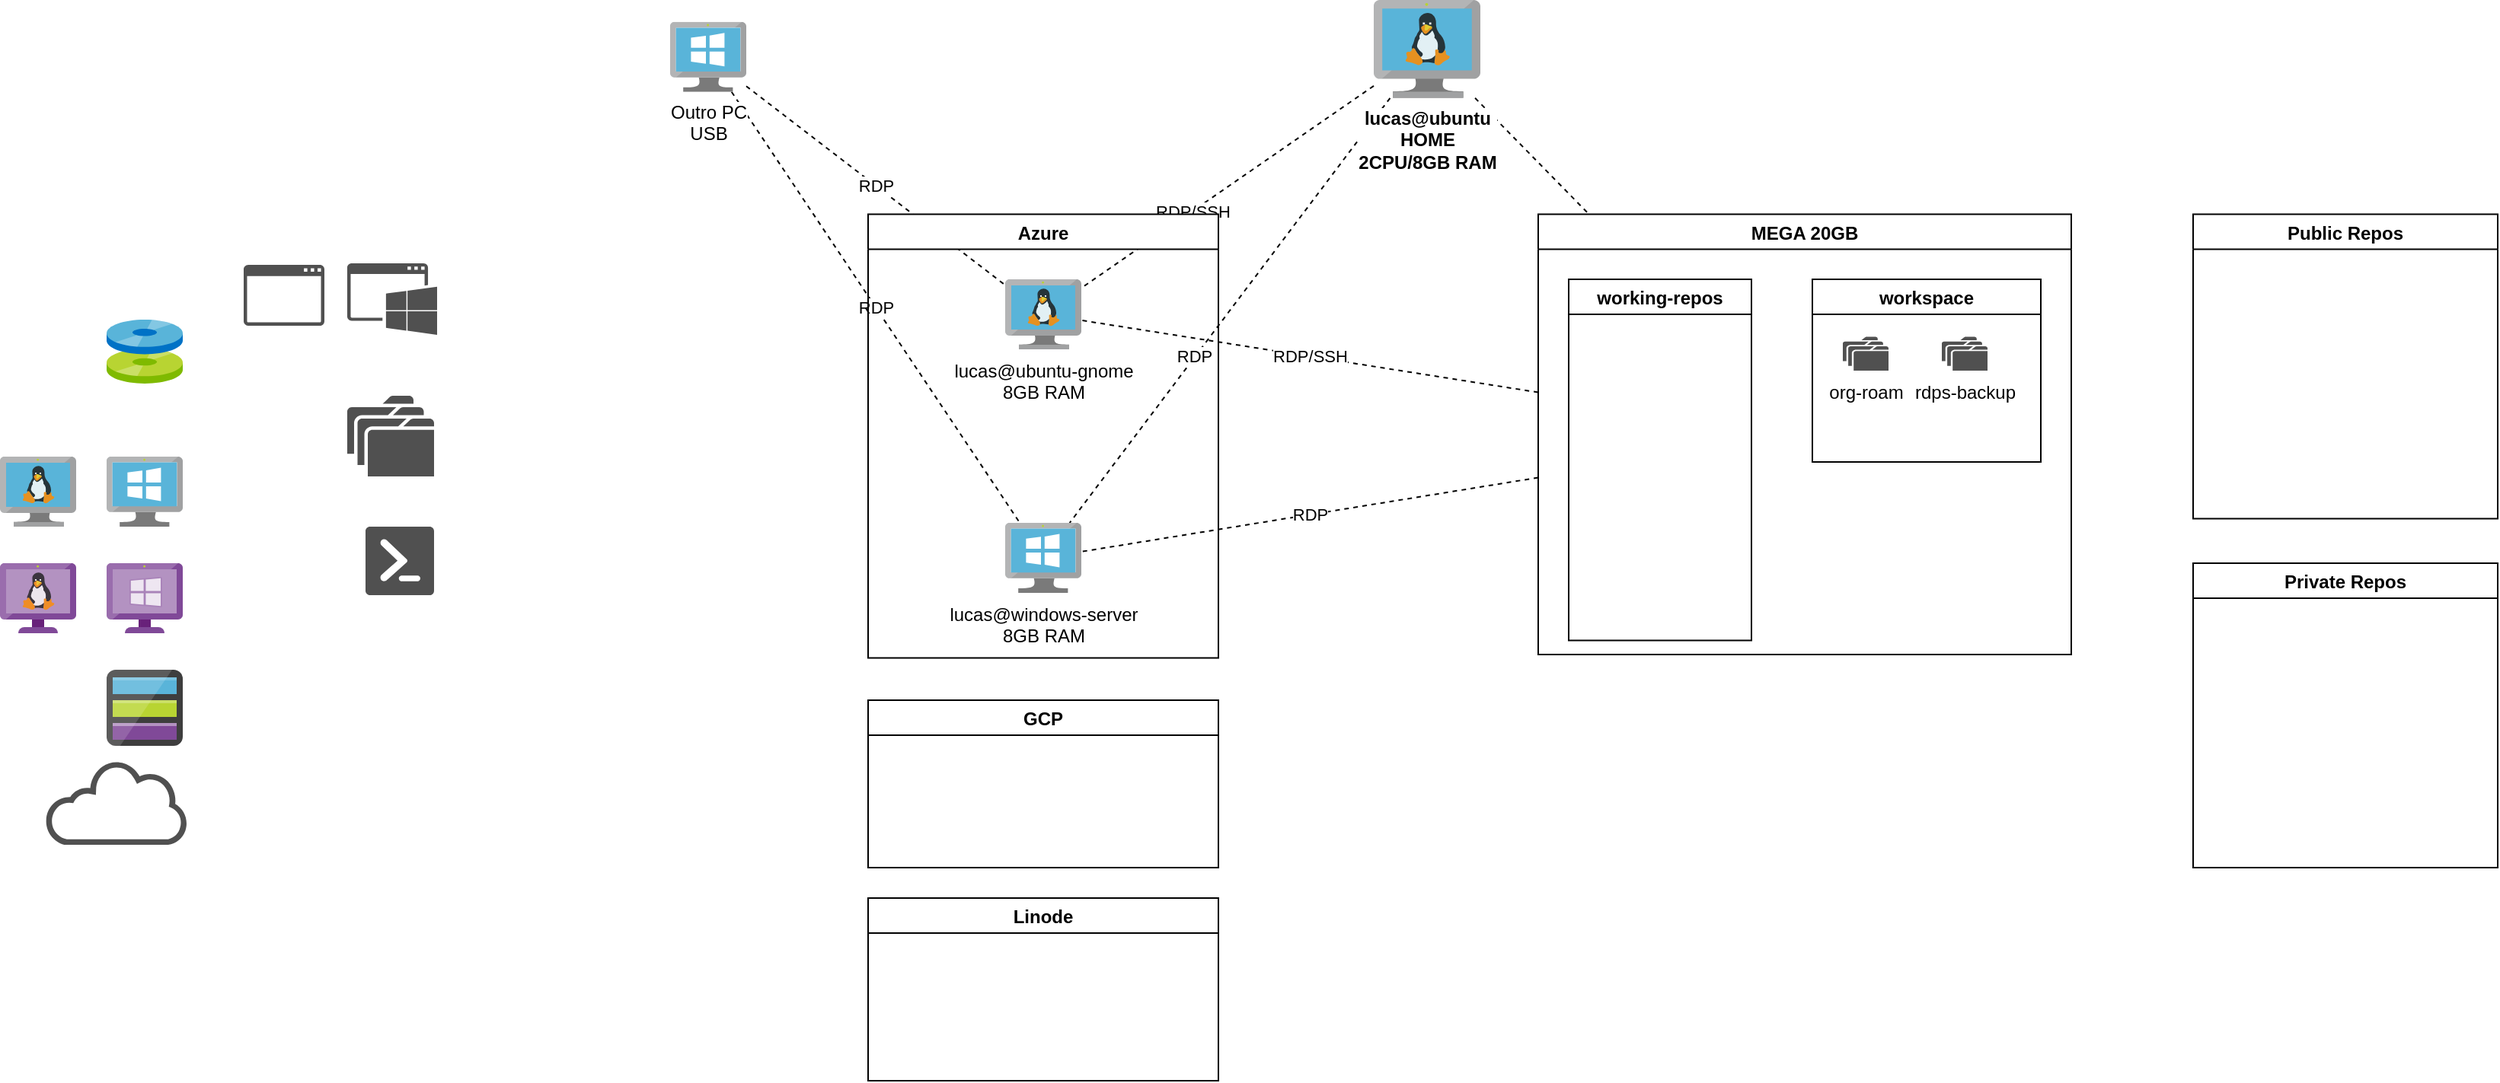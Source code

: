 <mxfile version="14.9.3" type="github" pages="2">
  <diagram id="l8hXMBHkgcEJcSW0mbfh" name="v1.0">
    <mxGraphModel dx="2002" dy="424" grid="1" gridSize="10" guides="1" tooltips="1" connect="1" arrows="1" fold="1" page="1" pageScale="1" pageWidth="1169" pageHeight="827" math="0" shadow="0">
      <root>
        <mxCell id="0" />
        <mxCell id="1" parent="0" />
        <mxCell id="jWXeErdlhxq0BJPQzC9v-9" value="" style="aspect=fixed;html=1;points=[];align=center;image;fontSize=12;image=img/lib/mscae/Discs.svg;" parent="1" vertex="1">
          <mxGeometry x="60" y="430" width="50" height="42" as="geometry" />
        </mxCell>
        <mxCell id="jWXeErdlhxq0BJPQzC9v-10" value="" style="aspect=fixed;html=1;points=[];align=center;image;fontSize=12;image=img/lib/mscae/VM_Linux.svg;" parent="1" vertex="1">
          <mxGeometry x="-10" y="520" width="50" height="46" as="geometry" />
        </mxCell>
        <mxCell id="jWXeErdlhxq0BJPQzC9v-11" value="" style="aspect=fixed;html=1;points=[];align=center;image;fontSize=12;image=img/lib/mscae/VirtualMachineWindows.svg;" parent="1" vertex="1">
          <mxGeometry x="60" y="520" width="50" height="46" as="geometry" />
        </mxCell>
        <mxCell id="jWXeErdlhxq0BJPQzC9v-13" value="" style="aspect=fixed;html=1;points=[];align=center;image;fontSize=12;image=img/lib/mscae/VM_Windows_Non_Azure.svg;" parent="1" vertex="1">
          <mxGeometry x="60" y="590" width="50" height="46" as="geometry" />
        </mxCell>
        <mxCell id="jWXeErdlhxq0BJPQzC9v-14" value="" style="aspect=fixed;html=1;points=[];align=center;image;fontSize=12;image=img/lib/mscae/VM_Linux_Non_Azure.svg;" parent="1" vertex="1">
          <mxGeometry x="-10" y="590" width="50" height="46" as="geometry" />
        </mxCell>
        <mxCell id="jWXeErdlhxq0BJPQzC9v-15" value="" style="aspect=fixed;html=1;points=[];align=center;image;fontSize=12;image=img/lib/mscae/General_Storage.svg;" parent="1" vertex="1">
          <mxGeometry x="60" y="660" width="50" height="50" as="geometry" />
        </mxCell>
        <mxCell id="jWXeErdlhxq0BJPQzC9v-16" value="" style="pointerEvents=1;shadow=0;dashed=0;html=1;strokeColor=none;fillColor=#505050;labelPosition=center;verticalLabelPosition=bottom;outlineConnect=0;verticalAlign=top;align=center;shape=mxgraph.office.clouds.cloud;" parent="1" vertex="1">
          <mxGeometry x="20" y="720" width="94" height="55" as="geometry" />
        </mxCell>
        <mxCell id="jWXeErdlhxq0BJPQzC9v-17" value="" style="pointerEvents=1;shadow=0;dashed=0;html=1;strokeColor=none;fillColor=#505050;labelPosition=center;verticalLabelPosition=bottom;verticalAlign=top;outlineConnect=0;align=center;shape=mxgraph.office.concepts.folders;" parent="1" vertex="1">
          <mxGeometry x="218" y="480" width="57" height="53" as="geometry" />
        </mxCell>
        <mxCell id="jWXeErdlhxq0BJPQzC9v-18" value="" style="pointerEvents=1;shadow=0;dashed=0;html=1;strokeColor=none;fillColor=#505050;labelPosition=center;verticalLabelPosition=bottom;verticalAlign=top;outlineConnect=0;align=center;shape=mxgraph.office.concepts.powershell;" parent="1" vertex="1">
          <mxGeometry x="230" y="566" width="45" height="45" as="geometry" />
        </mxCell>
        <mxCell id="jWXeErdlhxq0BJPQzC9v-24" style="rounded=0;orthogonalLoop=1;jettySize=auto;html=1;dashed=1;endArrow=none;endFill=0;" parent="1" source="jWXeErdlhxq0BJPQzC9v-19" target="jWXeErdlhxq0BJPQzC9v-52" edge="1">
          <mxGeometry relative="1" as="geometry" />
        </mxCell>
        <mxCell id="jWXeErdlhxq0BJPQzC9v-25" style="edgeStyle=none;rounded=0;orthogonalLoop=1;jettySize=auto;html=1;dashed=1;endArrow=none;endFill=0;" parent="1" source="jWXeErdlhxq0BJPQzC9v-19" target="jWXeErdlhxq0BJPQzC9v-23" edge="1">
          <mxGeometry relative="1" as="geometry" />
        </mxCell>
        <mxCell id="jWXeErdlhxq0BJPQzC9v-35" value="RDP" style="edgeLabel;html=1;align=center;verticalAlign=middle;resizable=0;points=[];" parent="jWXeErdlhxq0BJPQzC9v-25" vertex="1" connectable="0">
          <mxGeometry x="0.217" y="-1" relative="1" as="geometry">
            <mxPoint as="offset" />
          </mxGeometry>
        </mxCell>
        <mxCell id="jWXeErdlhxq0BJPQzC9v-26" style="edgeStyle=none;rounded=0;orthogonalLoop=1;jettySize=auto;html=1;dashed=1;endArrow=none;endFill=0;" parent="1" source="jWXeErdlhxq0BJPQzC9v-19" target="jWXeErdlhxq0BJPQzC9v-22" edge="1">
          <mxGeometry relative="1" as="geometry" />
        </mxCell>
        <mxCell id="jWXeErdlhxq0BJPQzC9v-34" value="RDP/SSH" style="edgeLabel;html=1;align=center;verticalAlign=middle;resizable=0;points=[];" parent="jWXeErdlhxq0BJPQzC9v-26" vertex="1" connectable="0">
          <mxGeometry x="0.25" y="-1" relative="1" as="geometry">
            <mxPoint x="1" as="offset" />
          </mxGeometry>
        </mxCell>
        <mxCell id="jWXeErdlhxq0BJPQzC9v-19" value="lucas@ubuntu&lt;br&gt;HOME&lt;br&gt;2CPU/8GB RAM" style="aspect=fixed;html=1;points=[];align=center;image;fontSize=12;image=img/lib/mscae/VM_Linux.svg;fontStyle=1" parent="1" vertex="1">
          <mxGeometry x="892" y="220" width="70" height="64.4" as="geometry" />
        </mxCell>
        <mxCell id="jWXeErdlhxq0BJPQzC9v-27" value="RDP" style="edgeStyle=none;rounded=0;orthogonalLoop=1;jettySize=auto;html=1;dashed=1;endArrow=none;endFill=0;" parent="1" source="jWXeErdlhxq0BJPQzC9v-52" target="jWXeErdlhxq0BJPQzC9v-23" edge="1">
          <mxGeometry relative="1" as="geometry">
            <mxPoint x="930" y="530" as="sourcePoint" />
          </mxGeometry>
        </mxCell>
        <mxCell id="jWXeErdlhxq0BJPQzC9v-28" value="RDP/SSH" style="edgeStyle=none;rounded=0;orthogonalLoop=1;jettySize=auto;html=1;dashed=1;endArrow=none;endFill=0;" parent="1" source="jWXeErdlhxq0BJPQzC9v-52" target="jWXeErdlhxq0BJPQzC9v-22" edge="1">
          <mxGeometry relative="1" as="geometry" />
        </mxCell>
        <mxCell id="jWXeErdlhxq0BJPQzC9v-30" value="" style="pointerEvents=1;shadow=0;dashed=0;html=1;strokeColor=none;fillColor=#505050;labelPosition=center;verticalLabelPosition=bottom;verticalAlign=top;outlineConnect=0;align=center;shape=mxgraph.office.concepts.application_windows;" parent="1" vertex="1">
          <mxGeometry x="218" y="393" width="59" height="47" as="geometry" />
        </mxCell>
        <mxCell id="jWXeErdlhxq0BJPQzC9v-33" value="" style="pointerEvents=1;shadow=0;dashed=0;html=1;strokeColor=none;fillColor=#505050;labelPosition=center;verticalLabelPosition=bottom;verticalAlign=top;outlineConnect=0;align=center;shape=mxgraph.office.concepts.application_generic;" parent="1" vertex="1">
          <mxGeometry x="150" y="394" width="53" height="40" as="geometry" />
        </mxCell>
        <mxCell id="jWXeErdlhxq0BJPQzC9v-39" value="RDP" style="edgeStyle=none;rounded=0;jumpStyle=none;orthogonalLoop=1;jettySize=auto;html=1;endArrow=none;endFill=0;dashed=1;" parent="1" source="jWXeErdlhxq0BJPQzC9v-38" target="jWXeErdlhxq0BJPQzC9v-22" edge="1">
          <mxGeometry relative="1" as="geometry" />
        </mxCell>
        <mxCell id="jWXeErdlhxq0BJPQzC9v-40" value="RDP" style="edgeStyle=none;rounded=0;jumpStyle=none;orthogonalLoop=1;jettySize=auto;html=1;dashed=1;endArrow=none;endFill=0;" parent="1" source="jWXeErdlhxq0BJPQzC9v-38" target="jWXeErdlhxq0BJPQzC9v-23" edge="1">
          <mxGeometry relative="1" as="geometry" />
        </mxCell>
        <mxCell id="jWXeErdlhxq0BJPQzC9v-38" value="Outro PC&lt;br&gt;USB" style="aspect=fixed;html=1;points=[];align=center;image;fontSize=12;image=img/lib/mscae/VirtualMachineWindows.svg;" parent="1" vertex="1">
          <mxGeometry x="430" y="234.4" width="50" height="46" as="geometry" />
        </mxCell>
        <mxCell id="jWXeErdlhxq0BJPQzC9v-42" value="Azure" style="swimlane;" parent="1" vertex="1">
          <mxGeometry x="560" y="360.75" width="230" height="291.5" as="geometry">
            <mxRectangle x="570" y="350" width="130" height="23" as="alternateBounds" />
          </mxGeometry>
        </mxCell>
        <mxCell id="jWXeErdlhxq0BJPQzC9v-23" value="lucas@windows-server&lt;br&gt;8GB RAM&lt;br&gt;" style="aspect=fixed;html=1;points=[];align=center;image;fontSize=12;image=img/lib/mscae/VirtualMachineWindows.svg;" parent="jWXeErdlhxq0BJPQzC9v-42" vertex="1">
          <mxGeometry x="90" y="202.75" width="50" height="46" as="geometry" />
        </mxCell>
        <mxCell id="jWXeErdlhxq0BJPQzC9v-22" value="lucas@ubuntu-gnome&lt;br&gt;8GB RAM" style="aspect=fixed;html=1;points=[];align=center;image;fontSize=12;image=img/lib/mscae/VM_Linux.svg;" parent="jWXeErdlhxq0BJPQzC9v-42" vertex="1">
          <mxGeometry x="90" y="42.75" width="50" height="46" as="geometry" />
        </mxCell>
        <mxCell id="jWXeErdlhxq0BJPQzC9v-52" value="MEGA 20GB" style="swimlane;rounded=0;sketch=0;" parent="1" vertex="1">
          <mxGeometry x="1000" y="360.75" width="350" height="289.25" as="geometry">
            <mxRectangle x="1000" y="360.75" width="100" height="23" as="alternateBounds" />
          </mxGeometry>
        </mxCell>
        <mxCell id="jWXeErdlhxq0BJPQzC9v-45" value="working-repos" style="swimlane;rounded=0;sketch=0;" parent="jWXeErdlhxq0BJPQzC9v-52" vertex="1">
          <mxGeometry x="20" y="42.75" width="120" height="237.25" as="geometry" />
        </mxCell>
        <mxCell id="jWXeErdlhxq0BJPQzC9v-48" value="workspace" style="swimlane;rounded=0;sketch=0;" parent="jWXeErdlhxq0BJPQzC9v-52" vertex="1">
          <mxGeometry x="180" y="42.75" width="150" height="120" as="geometry" />
        </mxCell>
        <mxCell id="jWXeErdlhxq0BJPQzC9v-49" value="org-roam" style="pointerEvents=1;shadow=0;dashed=0;html=1;strokeColor=none;fillColor=#505050;labelPosition=center;verticalLabelPosition=bottom;verticalAlign=top;outlineConnect=0;align=center;shape=mxgraph.office.concepts.folders;" parent="jWXeErdlhxq0BJPQzC9v-48" vertex="1">
          <mxGeometry x="20" y="37.75" width="30" height="22.25" as="geometry" />
        </mxCell>
        <mxCell id="jWXeErdlhxq0BJPQzC9v-50" value="rdps-backup" style="pointerEvents=1;shadow=0;dashed=0;html=1;strokeColor=none;fillColor=#505050;labelPosition=center;verticalLabelPosition=bottom;verticalAlign=top;outlineConnect=0;align=center;shape=mxgraph.office.concepts.folders;" parent="jWXeErdlhxq0BJPQzC9v-48" vertex="1">
          <mxGeometry x="85" y="37.75" width="30" height="22.25" as="geometry" />
        </mxCell>
        <mxCell id="jWXeErdlhxq0BJPQzC9v-53" value="Public Repos" style="swimlane;rounded=0;sketch=0;" parent="1" vertex="1">
          <mxGeometry x="1430" y="360.75" width="200" height="200" as="geometry" />
        </mxCell>
        <mxCell id="jWXeErdlhxq0BJPQzC9v-54" value="Private Repos" style="swimlane;rounded=0;sketch=0;" parent="1" vertex="1">
          <mxGeometry x="1430" y="590" width="200" height="200" as="geometry" />
        </mxCell>
        <mxCell id="jWXeErdlhxq0BJPQzC9v-55" value="GCP" style="swimlane;rounded=0;sketch=0;" parent="1" vertex="1">
          <mxGeometry x="560" y="680" width="230" height="110" as="geometry" />
        </mxCell>
        <mxCell id="jWXeErdlhxq0BJPQzC9v-56" value="Linode" style="swimlane;rounded=0;sketch=0;" parent="1" vertex="1">
          <mxGeometry x="560" y="810" width="230" height="120" as="geometry" />
        </mxCell>
      </root>
    </mxGraphModel>
  </diagram>
  <diagram name="v2.0-build" id="aOQFyEy09MozSaqDIXSb">
    <mxGraphModel dx="694" dy="353" grid="0" gridSize="10" guides="1" tooltips="1" connect="1" arrows="1" fold="1" page="1" pageScale="1" pageWidth="1169" pageHeight="827" math="0" shadow="0">
      <root>
        <mxCell id="8Qim7jj_N2Yh6wx6hMxX-0" />
        <mxCell id="8Qim7jj_N2Yh6wx6hMxX-1" parent="8Qim7jj_N2Yh6wx6hMxX-0" />
        <mxCell id="8Qim7jj_N2Yh6wx6hMxX-11" style="orthogonalLoop=1;jettySize=auto;html=1;dashed=1;endArrow=none;endFill=0;" edge="1" parent="8Qim7jj_N2Yh6wx6hMxX-1" source="8Qim7jj_N2Yh6wx6hMxX-16" target="8Qim7jj_N2Yh6wx6hMxX-27">
          <mxGeometry relative="1" as="geometry" />
        </mxCell>
        <mxCell id="8Qim7jj_N2Yh6wx6hMxX-12" style="edgeStyle=none;orthogonalLoop=1;jettySize=auto;html=1;dashed=1;endArrow=none;endFill=0;" edge="1" parent="8Qim7jj_N2Yh6wx6hMxX-1" source="8Qim7jj_N2Yh6wx6hMxX-16" target="8Qim7jj_N2Yh6wx6hMxX-25">
          <mxGeometry relative="1" as="geometry" />
        </mxCell>
        <mxCell id="8Qim7jj_N2Yh6wx6hMxX-13" value="RDP" style="edgeLabel;html=1;align=center;verticalAlign=middle;resizable=0;points=[];" vertex="1" connectable="0" parent="8Qim7jj_N2Yh6wx6hMxX-12">
          <mxGeometry x="0.217" y="-1" relative="1" as="geometry">
            <mxPoint as="offset" />
          </mxGeometry>
        </mxCell>
        <mxCell id="8Qim7jj_N2Yh6wx6hMxX-14" style="edgeStyle=none;orthogonalLoop=1;jettySize=auto;html=1;dashed=1;endArrow=none;endFill=0;" edge="1" parent="8Qim7jj_N2Yh6wx6hMxX-1" source="8Qim7jj_N2Yh6wx6hMxX-16" target="8Qim7jj_N2Yh6wx6hMxX-26">
          <mxGeometry relative="1" as="geometry" />
        </mxCell>
        <mxCell id="8Qim7jj_N2Yh6wx6hMxX-15" value="RDP/SSH" style="edgeLabel;html=1;align=center;verticalAlign=middle;resizable=0;points=[];" vertex="1" connectable="0" parent="8Qim7jj_N2Yh6wx6hMxX-14">
          <mxGeometry x="0.25" y="-1" relative="1" as="geometry">
            <mxPoint x="1" as="offset" />
          </mxGeometry>
        </mxCell>
        <mxCell id="8Qim7jj_N2Yh6wx6hMxX-16" value="lucas@ubuntu&lt;br&gt;HOME&lt;br&gt;2CPU/8GB RAM" style="aspect=fixed;html=1;points=[];align=center;image;fontSize=12;image=img/lib/mscae/VM_Linux.svg;fontStyle=1;" vertex="1" parent="8Qim7jj_N2Yh6wx6hMxX-1">
          <mxGeometry x="376" y="70" width="88" height="80.96" as="geometry" />
        </mxCell>
        <mxCell id="8Qim7jj_N2Yh6wx6hMxX-17" value="RDP" style="edgeStyle=none;orthogonalLoop=1;jettySize=auto;html=1;dashed=1;endArrow=none;endFill=0;" edge="1" parent="8Qim7jj_N2Yh6wx6hMxX-1" source="8Qim7jj_N2Yh6wx6hMxX-27" target="8Qim7jj_N2Yh6wx6hMxX-25">
          <mxGeometry relative="1" as="geometry">
            <mxPoint x="420" y="410" as="sourcePoint" />
          </mxGeometry>
        </mxCell>
        <mxCell id="8Qim7jj_N2Yh6wx6hMxX-18" value="RDP/SSH" style="edgeStyle=none;orthogonalLoop=1;jettySize=auto;html=1;dashed=1;endArrow=none;endFill=0;" edge="1" parent="8Qim7jj_N2Yh6wx6hMxX-1" source="8Qim7jj_N2Yh6wx6hMxX-27" target="8Qim7jj_N2Yh6wx6hMxX-26">
          <mxGeometry relative="1" as="geometry" />
        </mxCell>
        <mxCell id="8Qim7jj_N2Yh6wx6hMxX-21" value="RDP" style="edgeStyle=none;jumpStyle=none;orthogonalLoop=1;jettySize=auto;html=1;endArrow=none;endFill=0;dashed=1;" edge="1" parent="8Qim7jj_N2Yh6wx6hMxX-1" source="8Qim7jj_N2Yh6wx6hMxX-23" target="8Qim7jj_N2Yh6wx6hMxX-26">
          <mxGeometry relative="1" as="geometry" />
        </mxCell>
        <mxCell id="8Qim7jj_N2Yh6wx6hMxX-22" value="RDP" style="edgeStyle=none;jumpStyle=none;orthogonalLoop=1;jettySize=auto;html=1;dashed=1;endArrow=none;endFill=0;" edge="1" parent="8Qim7jj_N2Yh6wx6hMxX-1" source="8Qim7jj_N2Yh6wx6hMxX-23" target="8Qim7jj_N2Yh6wx6hMxX-25">
          <mxGeometry relative="1" as="geometry" />
        </mxCell>
        <mxCell id="8Qim7jj_N2Yh6wx6hMxX-23" value="Outro PC&lt;br&gt;USB" style="aspect=fixed;html=1;points=[];align=center;image;fontSize=12;image=img/lib/mscae/VirtualMachineWindows.svg;" vertex="1" parent="8Qim7jj_N2Yh6wx6hMxX-1">
          <mxGeometry x="20" y="70" width="87.83" height="80.8" as="geometry" />
        </mxCell>
        <mxCell id="8Qim7jj_N2Yh6wx6hMxX-24" value="Azure" style="swimlane;fillColor=#1ba1e2;strokeColor=#006EAF;fontColor=#ffffff;" vertex="1" parent="8Qim7jj_N2Yh6wx6hMxX-1">
          <mxGeometry x="120" y="240.75" width="230" height="291.5" as="geometry">
            <mxRectangle x="570" y="350" width="130" height="23" as="alternateBounds" />
          </mxGeometry>
        </mxCell>
        <mxCell id="8Qim7jj_N2Yh6wx6hMxX-25" value="lucas@windows-server&lt;br&gt;8GB RAM&lt;br&gt;" style="aspect=fixed;html=1;points=[];align=center;image;fontSize=12;image=img/lib/mscae/VirtualMachineWindows.svg;" vertex="1" parent="8Qim7jj_N2Yh6wx6hMxX-24">
          <mxGeometry x="90" y="202.75" width="50" height="46" as="geometry" />
        </mxCell>
        <mxCell id="8Qim7jj_N2Yh6wx6hMxX-26" value="lucas@ubuntu-gnome&lt;br&gt;8GB RAM" style="aspect=fixed;html=1;points=[];align=center;image;fontSize=12;image=img/lib/mscae/VM_Linux.svg;" vertex="1" parent="8Qim7jj_N2Yh6wx6hMxX-24">
          <mxGeometry x="90" y="42.75" width="50" height="46" as="geometry" />
        </mxCell>
        <mxCell id="8Qim7jj_N2Yh6wx6hMxX-27" value="MEGA 20GB" style="swimlane;fillColor=#ffcccc;strokeColor=#36393d;" vertex="1" parent="8Qim7jj_N2Yh6wx6hMxX-1">
          <mxGeometry x="490" y="240.75" width="350" height="459.25" as="geometry">
            <mxRectangle x="1000" y="360.75" width="100" height="23" as="alternateBounds" />
          </mxGeometry>
        </mxCell>
        <mxCell id="8Qim7jj_N2Yh6wx6hMxX-28" value="working-repos" style="swimlane;fillColor=#f8cecc;strokeColor=#b85450;" vertex="1" parent="8Qim7jj_N2Yh6wx6hMxX-27">
          <mxGeometry x="20" y="42.75" width="120" height="397.25" as="geometry" />
        </mxCell>
        <mxCell id="8Qim7jj_N2Yh6wx6hMxX-29" value="workspace" style="swimlane;fillColor=#f5f5f5;strokeColor=#666666;fontColor=#333333;" vertex="1" parent="8Qim7jj_N2Yh6wx6hMxX-27">
          <mxGeometry x="180" y="42.75" width="150" height="97.25" as="geometry" />
        </mxCell>
        <mxCell id="8Qim7jj_N2Yh6wx6hMxX-30" value="org-roam" style="pointerEvents=1;shadow=0;dashed=0;html=1;strokeColor=none;fillColor=#505050;labelPosition=center;verticalLabelPosition=bottom;verticalAlign=top;outlineConnect=0;align=center;shape=mxgraph.office.concepts.folders;" vertex="1" parent="8Qim7jj_N2Yh6wx6hMxX-29">
          <mxGeometry x="20" y="37.75" width="30" height="22.25" as="geometry" />
        </mxCell>
        <mxCell id="8Qim7jj_N2Yh6wx6hMxX-31" value="rdps-backup" style="pointerEvents=1;shadow=0;dashed=0;html=1;strokeColor=none;fillColor=#505050;labelPosition=center;verticalLabelPosition=bottom;verticalAlign=top;outlineConnect=0;align=center;shape=mxgraph.office.concepts.folders;" vertex="1" parent="8Qim7jj_N2Yh6wx6hMxX-29">
          <mxGeometry x="85" y="37.75" width="30" height="22.25" as="geometry" />
        </mxCell>
        <mxCell id="8Qim7jj_N2Yh6wx6hMxX-34" value="GCP" style="swimlane;fillColor=#bac8d3;strokeColor=#23445d;" vertex="1" parent="8Qim7jj_N2Yh6wx6hMxX-1">
          <mxGeometry x="120" y="560" width="230" height="110" as="geometry" />
        </mxCell>
        <mxCell id="8Qim7jj_N2Yh6wx6hMxX-35" value="Linode" style="swimlane;strokeColor=#36393d;fillColor=#00CC66;" vertex="1" parent="8Qim7jj_N2Yh6wx6hMxX-1">
          <mxGeometry x="120" y="690" width="230" height="120" as="geometry" />
        </mxCell>
        <mxCell id="8Qim7jj_N2Yh6wx6hMxX-36" value="GitHub" style="swimlane;fillColor=#5E5E5E;fontColor=#FFFFFF;" vertex="1" parent="8Qim7jj_N2Yh6wx6hMxX-1">
          <mxGeometry x="870" y="240.75" width="280" height="461.25" as="geometry">
            <mxRectangle x="1380" y="320" width="70" height="23" as="alternateBounds" />
          </mxGeometry>
        </mxCell>
        <mxCell id="8Qim7jj_N2Yh6wx6hMxX-32" value="Public Repos" style="swimlane;fillColor=#d5e8d4;strokeColor=#82b366;" vertex="1" parent="8Qim7jj_N2Yh6wx6hMxX-36">
          <mxGeometry x="40" y="33.25" width="200" height="200" as="geometry" />
        </mxCell>
        <mxCell id="8Qim7jj_N2Yh6wx6hMxX-46" value="Deployment-ready builds" style="text;html=1;strokeColor=none;fillColor=none;align=left;verticalAlign=middle;whiteSpace=wrap;rounded=0;comic=0;fontSize=12;fontColor=#999999;" vertex="1" parent="8Qim7jj_N2Yh6wx6hMxX-32">
          <mxGeometry x="8" y="30" width="182" height="20" as="geometry" />
        </mxCell>
        <mxCell id="8Qim7jj_N2Yh6wx6hMxX-38" value="Deploy" style="edgeStyle=entityRelationEdgeStyle;orthogonalLoop=1;jettySize=auto;html=1;fillColor=#d5e8d4;strokeColor=#82b366;" edge="1" parent="8Qim7jj_N2Yh6wx6hMxX-36" source="8Qim7jj_N2Yh6wx6hMxX-33" target="8Qim7jj_N2Yh6wx6hMxX-32">
          <mxGeometry relative="1" as="geometry" />
        </mxCell>
        <mxCell id="8Qim7jj_N2Yh6wx6hMxX-33" value="Private Repos" style="swimlane;fillColor=#fff2cc;strokeColor=#d6b656;" vertex="1" parent="8Qim7jj_N2Yh6wx6hMxX-36">
          <mxGeometry x="40" y="250" width="200" height="190" as="geometry" />
        </mxCell>
        <mxCell id="8Qim7jj_N2Yh6wx6hMxX-47" value="Development-only builds" style="text;html=1;strokeColor=none;fillColor=none;align=left;verticalAlign=middle;whiteSpace=wrap;rounded=0;comic=0;fontSize=12;fontColor=#999999;" vertex="1" parent="8Qim7jj_N2Yh6wx6hMxX-33">
          <mxGeometry x="8" y="28.25" width="182" height="20" as="geometry" />
        </mxCell>
        <mxCell id="8Qim7jj_N2Yh6wx6hMxX-37" value="push/pull" style="edgeStyle=entityRelationEdgeStyle;orthogonalLoop=1;jettySize=auto;html=1;startArrow=classic;startFill=1;" edge="1" parent="8Qim7jj_N2Yh6wx6hMxX-1" source="8Qim7jj_N2Yh6wx6hMxX-28" target="8Qim7jj_N2Yh6wx6hMxX-33">
          <mxGeometry relative="1" as="geometry" />
        </mxCell>
        <mxCell id="8Qim7jj_N2Yh6wx6hMxX-39" value="push/pull" style="edgeStyle=entityRelationEdgeStyle;orthogonalLoop=1;jettySize=auto;html=1;startArrow=classic;startFill=1;" edge="1" parent="8Qim7jj_N2Yh6wx6hMxX-1" source="8Qim7jj_N2Yh6wx6hMxX-28" target="8Qim7jj_N2Yh6wx6hMxX-32">
          <mxGeometry relative="1" as="geometry">
            <mxPoint x="640" y="492.125" as="sourcePoint" />
            <mxPoint x="920" y="595" as="targetPoint" />
          </mxGeometry>
        </mxCell>
        <mxCell id="8Qim7jj_N2Yh6wx6hMxX-40" value="Infrastructure v1.0" style="text;html=1;strokeColor=none;fillColor=none;align=center;verticalAlign=middle;whiteSpace=wrap;fontColor=#030303;fontStyle=1;fontSize=27;" vertex="1" parent="8Qim7jj_N2Yh6wx6hMxX-1">
          <mxGeometry x="792" y="83" width="40" height="20" as="geometry" />
        </mxCell>
        <mxCell id="8Qim7jj_N2Yh6wx6hMxX-44" value="Backup for local copies" style="text;html=1;strokeColor=none;fillColor=none;align=left;verticalAlign=middle;whiteSpace=wrap;rounded=0;comic=0;fontSize=12;fontColor=#999999;" vertex="1" parent="8Qim7jj_N2Yh6wx6hMxX-1">
          <mxGeometry x="518" y="314" width="106" height="20" as="geometry" />
        </mxCell>
        <mxCell id="8Qim7jj_N2Yh6wx6hMxX-45" style="edgeStyle=entityRelationEdgeStyle;rounded=0;orthogonalLoop=1;jettySize=auto;html=1;exitX=1;exitY=0;exitDx=0;exitDy=0;entryX=0.75;entryY=1;entryDx=0;entryDy=0;fontSize=27;fontColor=#030303;startArrow=classic;startFill=1;" edge="1" parent="8Qim7jj_N2Yh6wx6hMxX-1" source="8Qim7jj_N2Yh6wx6hMxX-40" target="8Qim7jj_N2Yh6wx6hMxX-40">
          <mxGeometry relative="1" as="geometry" />
        </mxCell>
      </root>
    </mxGraphModel>
  </diagram>
</mxfile>
